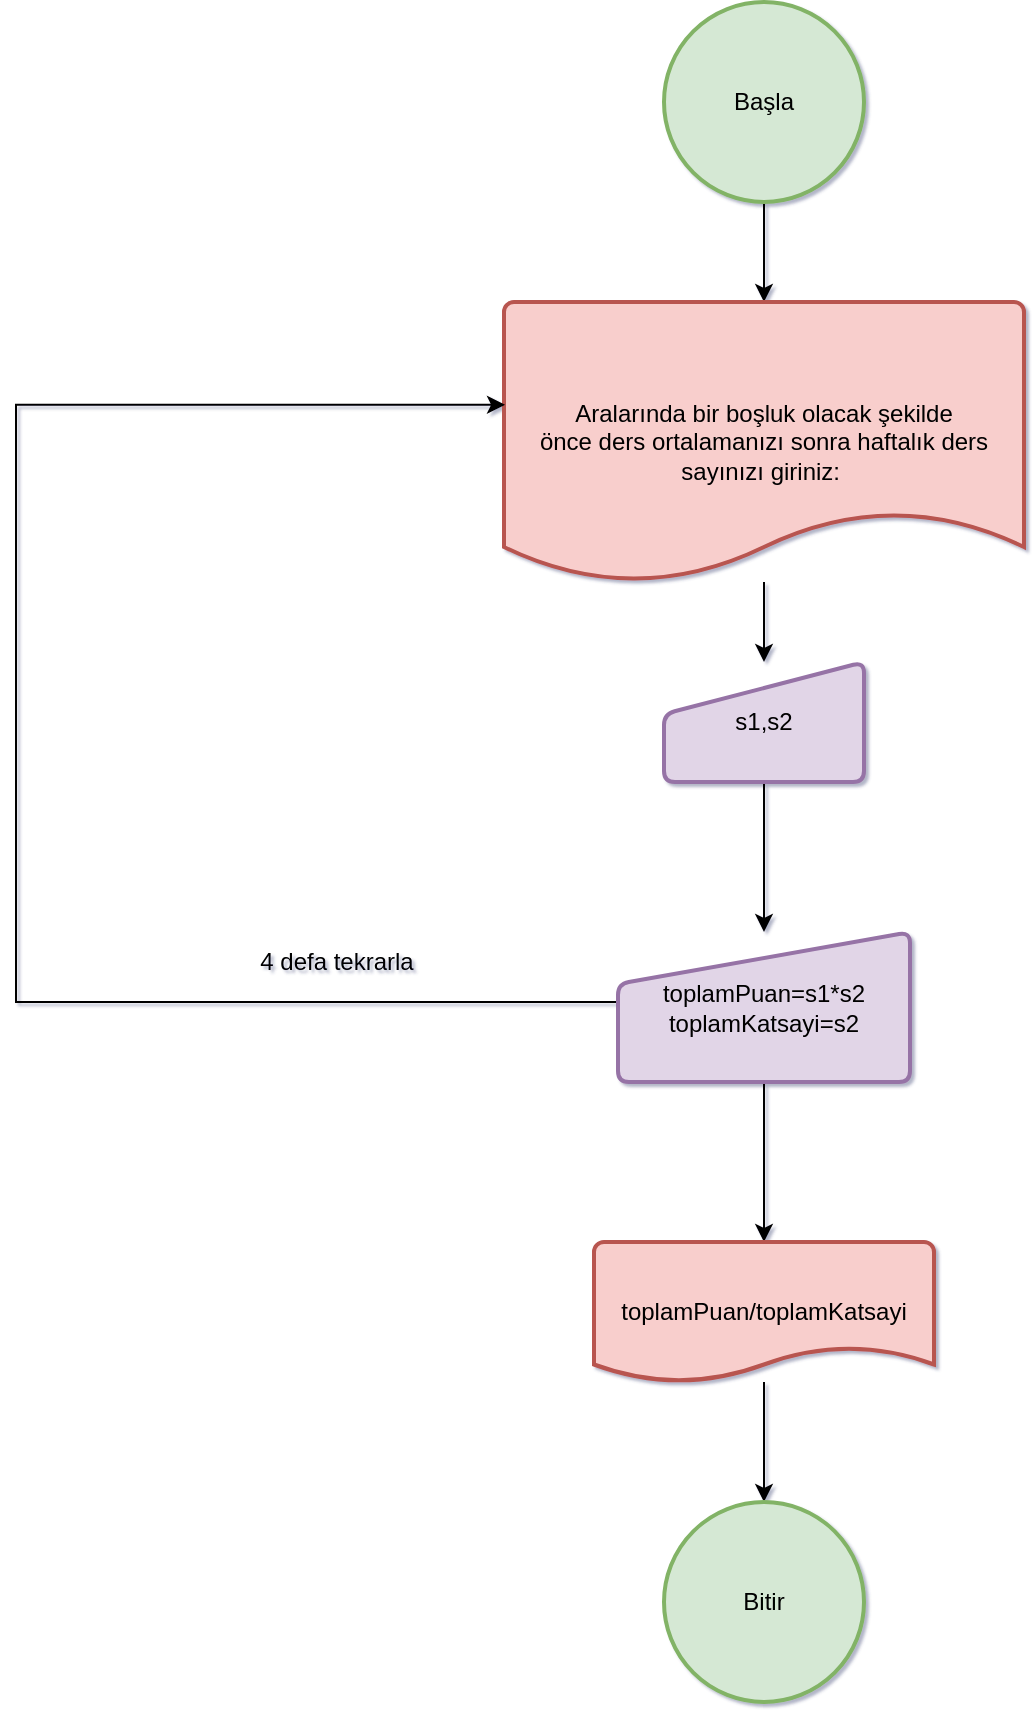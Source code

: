 <mxfile version="25.0.3">
  <diagram name="Sayfa -1" id="T-MmSw-qvKI84SlcqQDs">
    <mxGraphModel dx="1050" dy="575" grid="1" gridSize="12" guides="1" tooltips="1" connect="1" arrows="1" fold="1" page="1" pageScale="1" pageWidth="827" pageHeight="1169" math="0" shadow="1">
      <root>
        <mxCell id="0" />
        <mxCell id="1" parent="0" />
        <mxCell id="U7GTyKFn1hSJEeHwyZA4-4" value="" style="edgeStyle=orthogonalEdgeStyle;rounded=0;orthogonalLoop=1;jettySize=auto;html=1;" parent="1" source="U7GTyKFn1hSJEeHwyZA4-1" target="U7GTyKFn1hSJEeHwyZA4-2" edge="1">
          <mxGeometry relative="1" as="geometry" />
        </mxCell>
        <mxCell id="U7GTyKFn1hSJEeHwyZA4-1" value="Başla" style="strokeWidth=2;html=1;shape=mxgraph.flowchart.start_2;whiteSpace=wrap;fillColor=#d5e8d4;strokeColor=#82b366;" parent="1" vertex="1">
          <mxGeometry x="364" y="120" width="100" height="100" as="geometry" />
        </mxCell>
        <mxCell id="U7GTyKFn1hSJEeHwyZA4-7" value="" style="edgeStyle=orthogonalEdgeStyle;rounded=0;orthogonalLoop=1;jettySize=auto;html=1;" parent="1" source="U7GTyKFn1hSJEeHwyZA4-2" target="U7GTyKFn1hSJEeHwyZA4-6" edge="1">
          <mxGeometry relative="1" as="geometry" />
        </mxCell>
        <mxCell id="U7GTyKFn1hSJEeHwyZA4-2" value="&lt;div&gt;Aralarında bir boşluk olacak şekilde&lt;/div&gt;&lt;div&gt;önce ders ortalamanızı sonra haftalık ders sayınızı giriniz:&amp;nbsp;&lt;/div&gt;" style="strokeWidth=2;html=1;shape=mxgraph.flowchart.document2;whiteSpace=wrap;size=0.25;fillColor=#f8cecc;strokeColor=#b85450;" parent="1" vertex="1">
          <mxGeometry x="284" y="270" width="260" height="140" as="geometry" />
        </mxCell>
        <mxCell id="U7GTyKFn1hSJEeHwyZA4-9" value="" style="edgeStyle=orthogonalEdgeStyle;rounded=0;orthogonalLoop=1;jettySize=auto;html=1;" parent="1" source="U7GTyKFn1hSJEeHwyZA4-6" target="U7GTyKFn1hSJEeHwyZA4-8" edge="1">
          <mxGeometry relative="1" as="geometry" />
        </mxCell>
        <mxCell id="U7GTyKFn1hSJEeHwyZA4-6" value="s1,s2" style="html=1;strokeWidth=2;shape=manualInput;whiteSpace=wrap;rounded=1;size=26;arcSize=11;fillColor=#e1d5e7;strokeColor=#9673a6;" parent="1" vertex="1">
          <mxGeometry x="364" y="450" width="100" height="60" as="geometry" />
        </mxCell>
        <mxCell id="U7GTyKFn1hSJEeHwyZA4-11" style="rounded=0;orthogonalLoop=1;jettySize=auto;html=1;edgeStyle=orthogonalEdgeStyle;entryX=0.002;entryY=0.367;entryDx=0;entryDy=0;entryPerimeter=0;exitX=0;exitY=0.5;exitDx=0;exitDy=0;" parent="1" source="U7GTyKFn1hSJEeHwyZA4-8" target="U7GTyKFn1hSJEeHwyZA4-2" edge="1">
          <mxGeometry relative="1" as="geometry">
            <mxPoint x="40" y="310" as="targetPoint" />
            <Array as="points">
              <mxPoint x="341" y="620" />
              <mxPoint x="40" y="620" />
              <mxPoint x="40" y="321" />
            </Array>
          </mxGeometry>
        </mxCell>
        <mxCell id="U7GTyKFn1hSJEeHwyZA4-14" value="" style="edgeStyle=orthogonalEdgeStyle;rounded=0;orthogonalLoop=1;jettySize=auto;html=1;" parent="1" source="U7GTyKFn1hSJEeHwyZA4-8" target="U7GTyKFn1hSJEeHwyZA4-13" edge="1">
          <mxGeometry relative="1" as="geometry" />
        </mxCell>
        <mxCell id="U7GTyKFn1hSJEeHwyZA4-8" value="toplamPuan=s1*s2&lt;div&gt;toplamKatsayi=s2&lt;/div&gt;" style="html=1;strokeWidth=2;shape=manualInput;whiteSpace=wrap;rounded=1;size=26;arcSize=11;fillColor=#e1d5e7;strokeColor=#9673a6;" parent="1" vertex="1">
          <mxGeometry x="341" y="585" width="146" height="75" as="geometry" />
        </mxCell>
        <mxCell id="U7GTyKFn1hSJEeHwyZA4-12" value="4 defa tekrarla" style="text;html=1;align=center;verticalAlign=middle;resizable=0;points=[];autosize=1;strokeColor=none;fillColor=none;" parent="1" vertex="1">
          <mxGeometry x="150" y="585" width="100" height="30" as="geometry" />
        </mxCell>
        <mxCell id="U7GTyKFn1hSJEeHwyZA4-16" value="" style="edgeStyle=orthogonalEdgeStyle;rounded=0;orthogonalLoop=1;jettySize=auto;html=1;" parent="1" source="U7GTyKFn1hSJEeHwyZA4-13" target="U7GTyKFn1hSJEeHwyZA4-15" edge="1">
          <mxGeometry relative="1" as="geometry" />
        </mxCell>
        <mxCell id="U7GTyKFn1hSJEeHwyZA4-13" value="toplamPuan/toplamKatsayi" style="strokeWidth=2;html=1;shape=mxgraph.flowchart.document2;whiteSpace=wrap;size=0.25;fillColor=#f8cecc;strokeColor=#b85450;" parent="1" vertex="1">
          <mxGeometry x="329" y="740" width="170" height="70" as="geometry" />
        </mxCell>
        <mxCell id="U7GTyKFn1hSJEeHwyZA4-15" value="Bitir" style="strokeWidth=2;html=1;shape=mxgraph.flowchart.start_2;whiteSpace=wrap;fillColor=#d5e8d4;strokeColor=#82b366;" parent="1" vertex="1">
          <mxGeometry x="364" y="870" width="100" height="100" as="geometry" />
        </mxCell>
      </root>
    </mxGraphModel>
  </diagram>
</mxfile>
